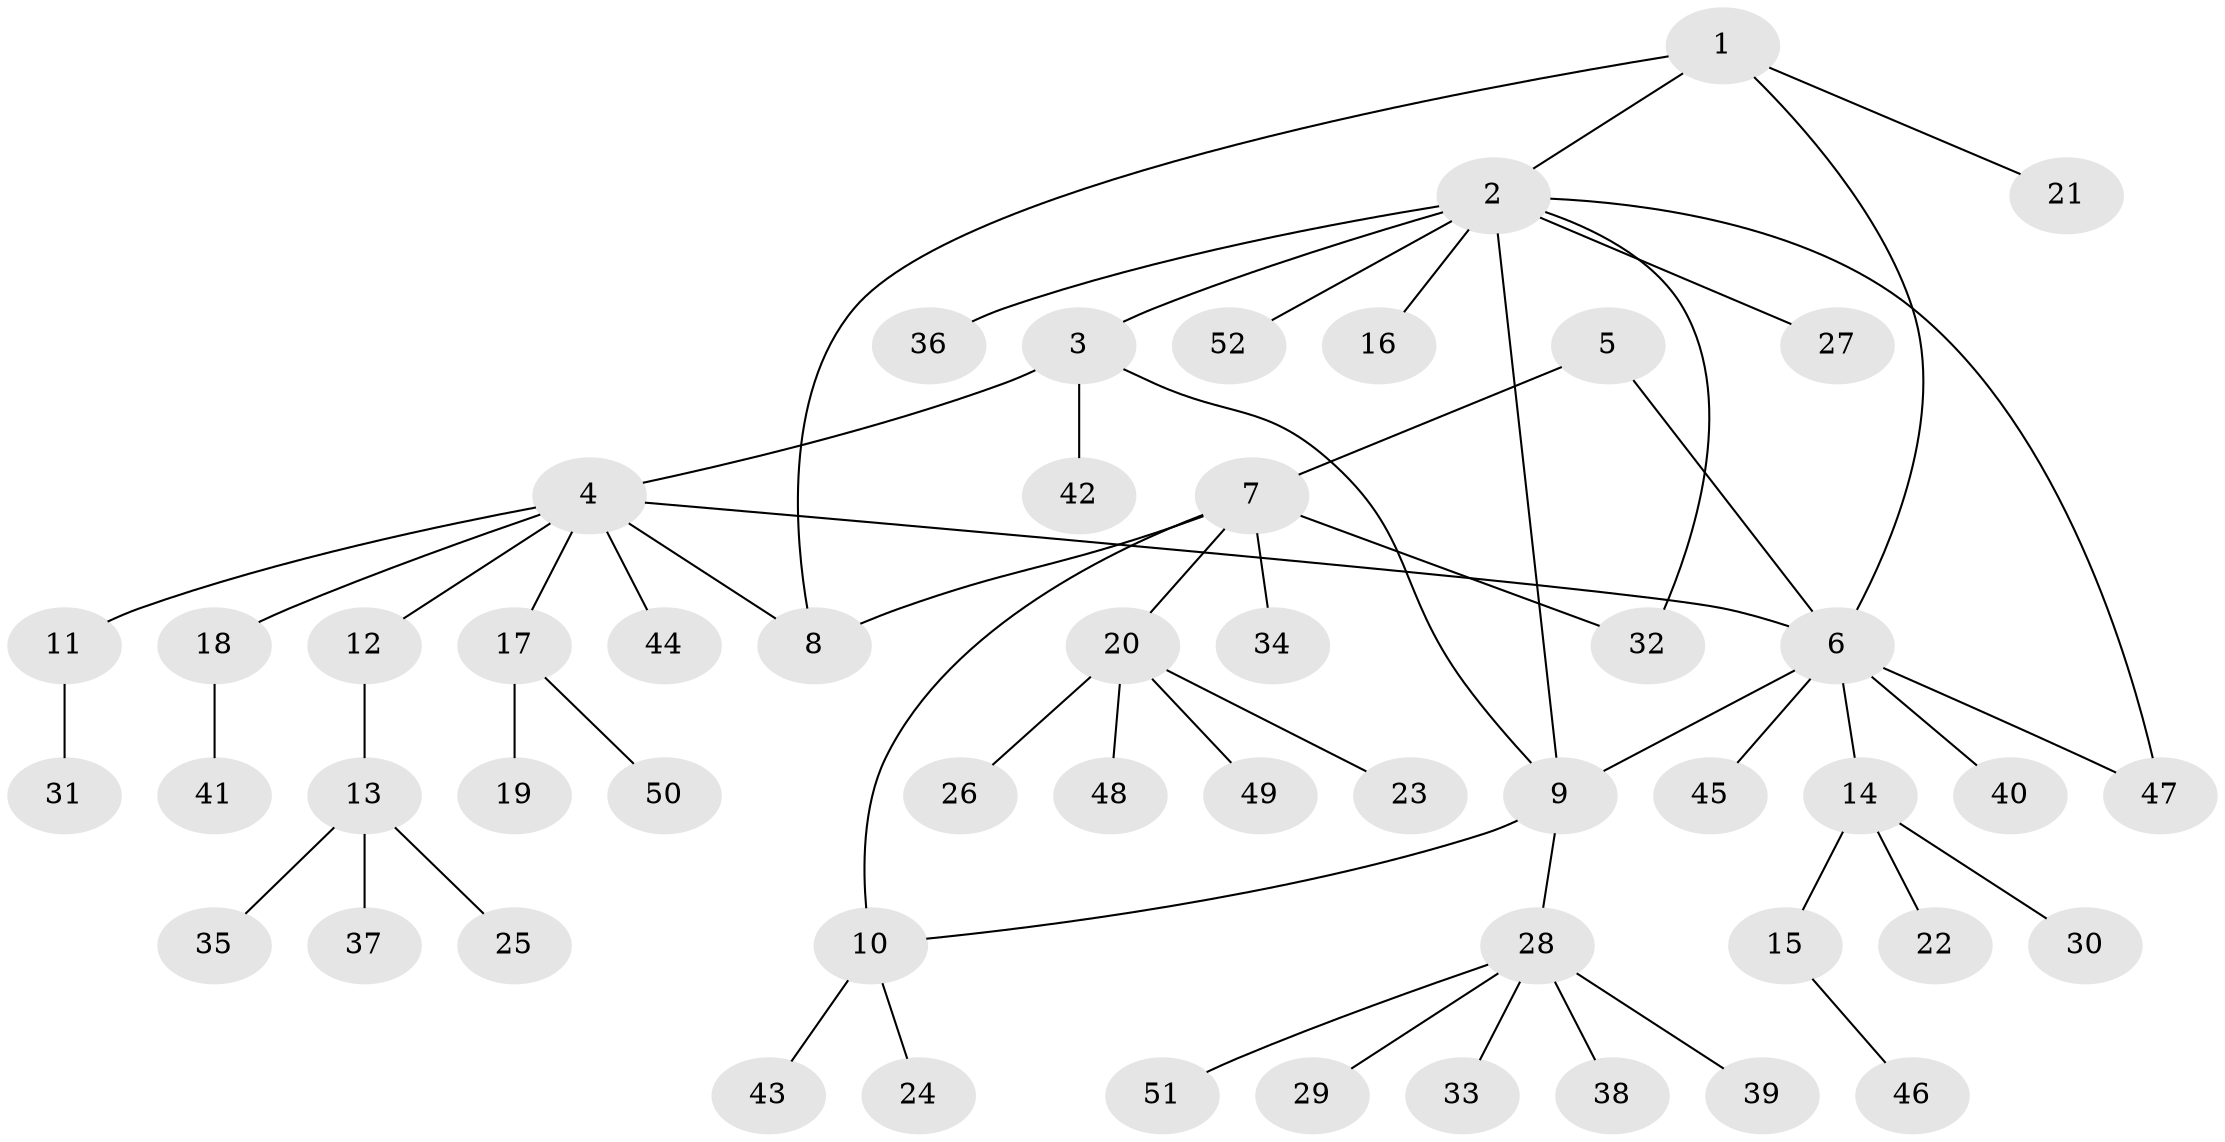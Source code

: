 // coarse degree distribution, {8: 0.03225806451612903, 3: 0.03225806451612903, 4: 0.06451612903225806, 16: 0.03225806451612903, 1: 0.6774193548387096, 2: 0.16129032258064516}
// Generated by graph-tools (version 1.1) at 2025/58/03/04/25 21:58:52]
// undirected, 52 vertices, 59 edges
graph export_dot {
graph [start="1"]
  node [color=gray90,style=filled];
  1;
  2;
  3;
  4;
  5;
  6;
  7;
  8;
  9;
  10;
  11;
  12;
  13;
  14;
  15;
  16;
  17;
  18;
  19;
  20;
  21;
  22;
  23;
  24;
  25;
  26;
  27;
  28;
  29;
  30;
  31;
  32;
  33;
  34;
  35;
  36;
  37;
  38;
  39;
  40;
  41;
  42;
  43;
  44;
  45;
  46;
  47;
  48;
  49;
  50;
  51;
  52;
  1 -- 2;
  1 -- 6;
  1 -- 8;
  1 -- 21;
  2 -- 3;
  2 -- 9;
  2 -- 16;
  2 -- 27;
  2 -- 32;
  2 -- 36;
  2 -- 47;
  2 -- 52;
  3 -- 4;
  3 -- 9;
  3 -- 42;
  4 -- 6;
  4 -- 8;
  4 -- 11;
  4 -- 12;
  4 -- 17;
  4 -- 18;
  4 -- 44;
  5 -- 6;
  5 -- 7;
  6 -- 9;
  6 -- 14;
  6 -- 40;
  6 -- 45;
  6 -- 47;
  7 -- 8;
  7 -- 10;
  7 -- 20;
  7 -- 32;
  7 -- 34;
  9 -- 10;
  9 -- 28;
  10 -- 24;
  10 -- 43;
  11 -- 31;
  12 -- 13;
  13 -- 25;
  13 -- 35;
  13 -- 37;
  14 -- 15;
  14 -- 22;
  14 -- 30;
  15 -- 46;
  17 -- 19;
  17 -- 50;
  18 -- 41;
  20 -- 23;
  20 -- 26;
  20 -- 48;
  20 -- 49;
  28 -- 29;
  28 -- 33;
  28 -- 38;
  28 -- 39;
  28 -- 51;
}
